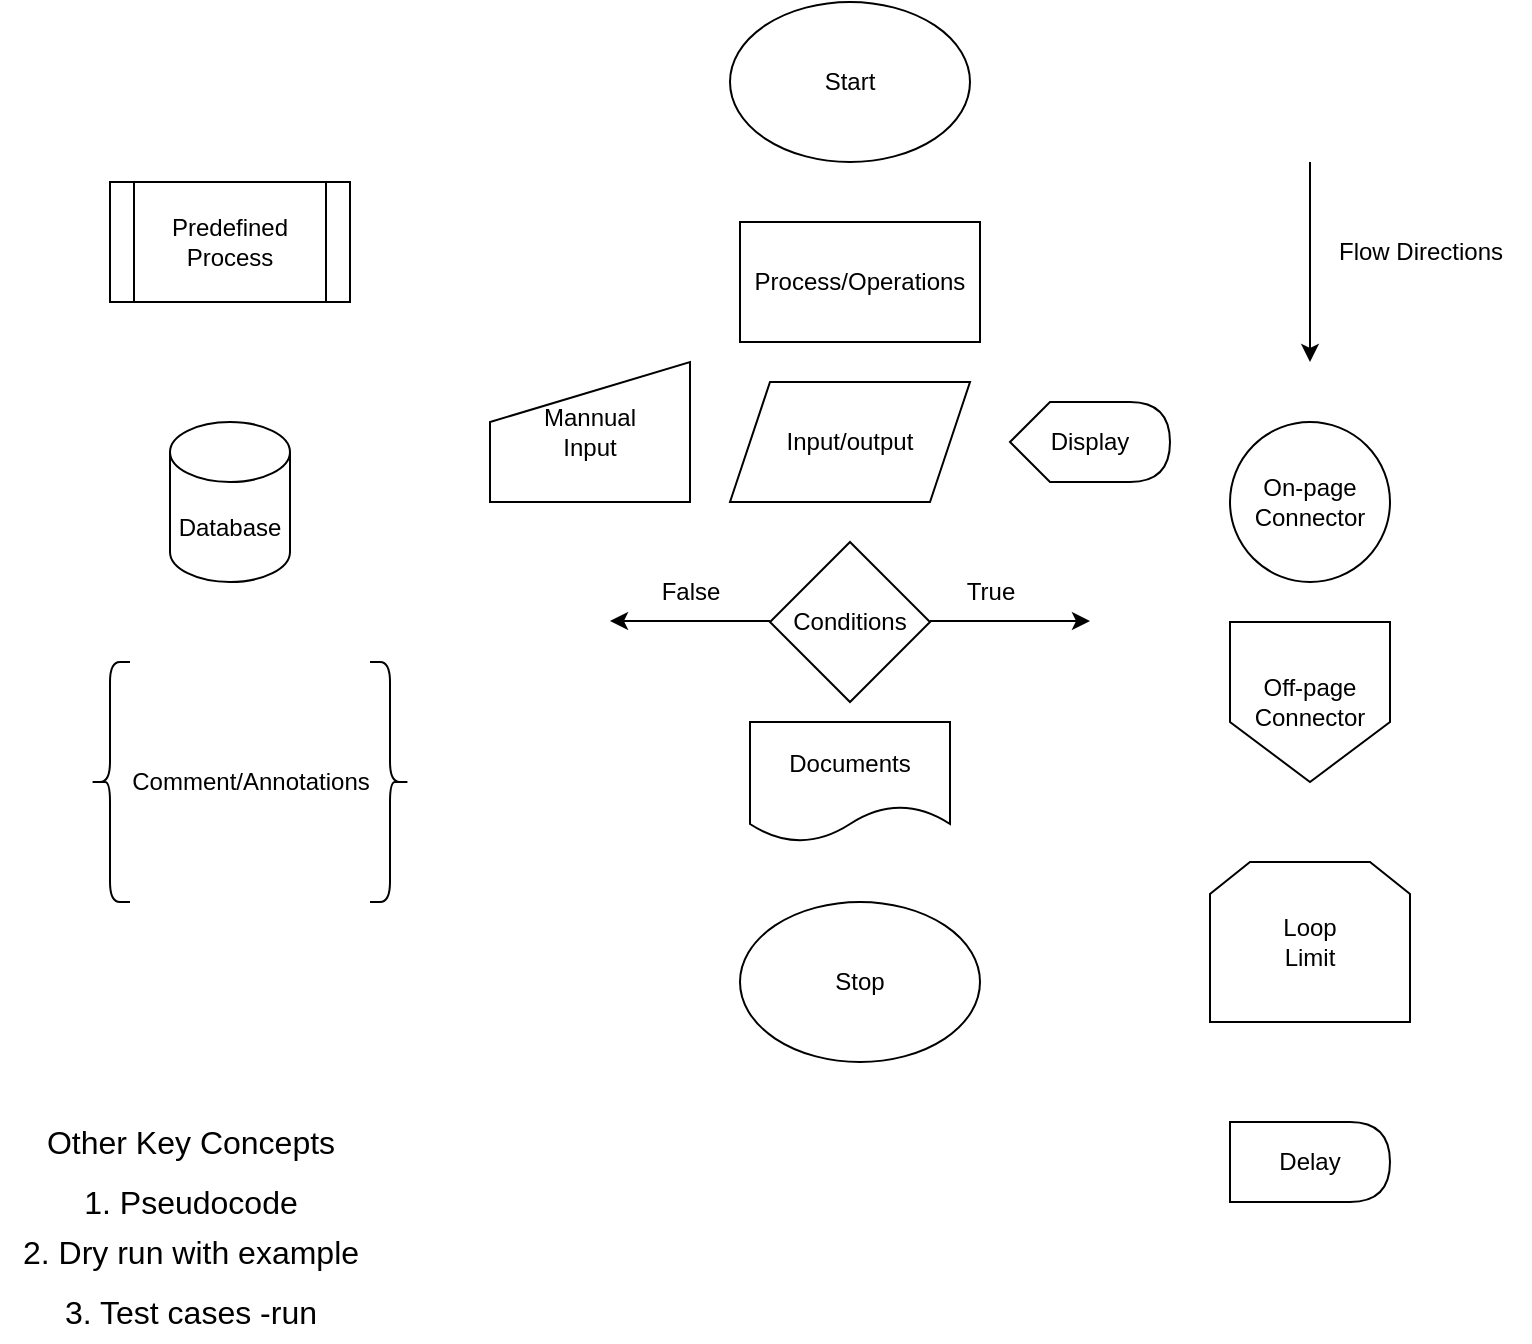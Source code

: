 <mxfile>
    <diagram id="4XOnpj_o1mbHZoUVUBhV" name="Page-1">
        <mxGraphModel dx="2004" dy="540" grid="1" gridSize="10" guides="1" tooltips="1" connect="1" arrows="1" fold="1" page="1" pageScale="1" pageWidth="850" pageHeight="1100" math="0" shadow="0">
            <root>
                <mxCell id="0"/>
                <mxCell id="1" parent="0"/>
                <mxCell id="2" value="Stop" style="ellipse;whiteSpace=wrap;html=1;" vertex="1" parent="1">
                    <mxGeometry x="365" y="460" width="120" height="80" as="geometry"/>
                </mxCell>
                <mxCell id="3" value="Start" style="ellipse;whiteSpace=wrap;html=1;" vertex="1" parent="1">
                    <mxGeometry x="360" y="10" width="120" height="80" as="geometry"/>
                </mxCell>
                <mxCell id="4" value="Process/Operations" style="rounded=0;whiteSpace=wrap;html=1;" vertex="1" parent="1">
                    <mxGeometry x="365" y="120" width="120" height="60" as="geometry"/>
                </mxCell>
                <mxCell id="5" value="Input/output" style="shape=parallelogram;perimeter=parallelogramPerimeter;whiteSpace=wrap;html=1;fixedSize=1;" vertex="1" parent="1">
                    <mxGeometry x="360" y="200" width="120" height="60" as="geometry"/>
                </mxCell>
                <mxCell id="6" value="Conditions" style="rhombus;whiteSpace=wrap;html=1;" vertex="1" parent="1">
                    <mxGeometry x="380" y="280" width="80" height="80" as="geometry"/>
                </mxCell>
                <mxCell id="7" value="" style="endArrow=classic;html=1;" edge="1" parent="1">
                    <mxGeometry width="50" height="50" relative="1" as="geometry">
                        <mxPoint x="460" y="319.5" as="sourcePoint"/>
                        <mxPoint x="540" y="319.5" as="targetPoint"/>
                        <Array as="points">
                            <mxPoint x="500" y="319.5"/>
                        </Array>
                    </mxGeometry>
                </mxCell>
                <mxCell id="8" value="" style="endArrow=classic;html=1;" edge="1" parent="1">
                    <mxGeometry width="50" height="50" relative="1" as="geometry">
                        <mxPoint x="380" y="319.5" as="sourcePoint"/>
                        <mxPoint x="300" y="319.5" as="targetPoint"/>
                    </mxGeometry>
                </mxCell>
                <mxCell id="9" value="True" style="text;html=1;align=center;verticalAlign=middle;resizable=0;points=[];autosize=1;strokeColor=none;fillColor=none;" vertex="1" parent="1">
                    <mxGeometry x="465" y="290" width="50" height="30" as="geometry"/>
                </mxCell>
                <mxCell id="10" value="False" style="text;html=1;align=center;verticalAlign=middle;resizable=0;points=[];autosize=1;strokeColor=none;fillColor=none;" vertex="1" parent="1">
                    <mxGeometry x="315" y="290" width="50" height="30" as="geometry"/>
                </mxCell>
                <mxCell id="11" value="" style="shape=curlyBracket;whiteSpace=wrap;html=1;rounded=1;labelPosition=left;verticalLabelPosition=middle;align=right;verticalAlign=middle;" vertex="1" parent="1">
                    <mxGeometry x="40" y="340" width="20" height="120" as="geometry"/>
                </mxCell>
                <mxCell id="12" value="" style="shape=curlyBracket;whiteSpace=wrap;html=1;rounded=1;flipH=1;labelPosition=right;verticalLabelPosition=middle;align=left;verticalAlign=middle;" vertex="1" parent="1">
                    <mxGeometry x="180" y="340" width="20" height="120" as="geometry"/>
                </mxCell>
                <mxCell id="13" value="Comment/Annotations" style="text;html=1;align=center;verticalAlign=middle;resizable=0;points=[];autosize=1;strokeColor=none;fillColor=none;" vertex="1" parent="1">
                    <mxGeometry x="50" y="385" width="140" height="30" as="geometry"/>
                </mxCell>
                <mxCell id="15" value="Documents" style="shape=document;whiteSpace=wrap;html=1;boundedLbl=1;" vertex="1" parent="1">
                    <mxGeometry x="370" y="370" width="100" height="60" as="geometry"/>
                </mxCell>
                <mxCell id="16" value="Database" style="shape=cylinder3;whiteSpace=wrap;html=1;boundedLbl=1;backgroundOutline=1;size=15;" vertex="1" parent="1">
                    <mxGeometry x="80" y="220" width="60" height="80" as="geometry"/>
                </mxCell>
                <mxCell id="17" value="" style="endArrow=classic;html=1;" edge="1" parent="1">
                    <mxGeometry width="50" height="50" relative="1" as="geometry">
                        <mxPoint x="650" y="90" as="sourcePoint"/>
                        <mxPoint x="650" y="190" as="targetPoint"/>
                    </mxGeometry>
                </mxCell>
                <mxCell id="18" value="Flow Directions" style="text;html=1;align=center;verticalAlign=middle;resizable=0;points=[];autosize=1;strokeColor=none;fillColor=none;" vertex="1" parent="1">
                    <mxGeometry x="650" y="120" width="110" height="30" as="geometry"/>
                </mxCell>
                <mxCell id="19" value="Predefined&lt;br&gt;Process" style="shape=process;whiteSpace=wrap;html=1;backgroundOutline=1;" vertex="1" parent="1">
                    <mxGeometry x="50" y="100" width="120" height="60" as="geometry"/>
                </mxCell>
                <mxCell id="20" value="On-page&lt;br&gt;Connector" style="ellipse;whiteSpace=wrap;html=1;aspect=fixed;" vertex="1" parent="1">
                    <mxGeometry x="610" y="220" width="80" height="80" as="geometry"/>
                </mxCell>
                <mxCell id="21" value="Off-page&lt;br&gt;Connector" style="shape=offPageConnector;whiteSpace=wrap;html=1;" vertex="1" parent="1">
                    <mxGeometry x="610" y="320" width="80" height="80" as="geometry"/>
                </mxCell>
                <mxCell id="22" value="Mannual&lt;br&gt;Input" style="shape=manualInput;whiteSpace=wrap;html=1;" vertex="1" parent="1">
                    <mxGeometry x="240" y="190" width="100" height="70" as="geometry"/>
                </mxCell>
                <mxCell id="23" value="Loop&lt;br&gt;Limit" style="shape=loopLimit;whiteSpace=wrap;html=1;" vertex="1" parent="1">
                    <mxGeometry x="600" y="440" width="100" height="80" as="geometry"/>
                </mxCell>
                <mxCell id="24" value="Delay" style="shape=delay;whiteSpace=wrap;html=1;" vertex="1" parent="1">
                    <mxGeometry x="610" y="570" width="80" height="40" as="geometry"/>
                </mxCell>
                <mxCell id="25" value="Display" style="shape=display;whiteSpace=wrap;html=1;" vertex="1" parent="1">
                    <mxGeometry x="500" y="210" width="80" height="40" as="geometry"/>
                </mxCell>
                <mxCell id="26" value="&lt;font style=&quot;font-size: 16px;&quot;&gt;Other Key Concepts&lt;/font&gt;" style="text;html=1;align=center;verticalAlign=middle;resizable=0;points=[];autosize=1;strokeColor=none;fillColor=none;" vertex="1" parent="1">
                    <mxGeometry x="5" y="565" width="170" height="30" as="geometry"/>
                </mxCell>
                <mxCell id="27" value="1. Pseudocode" style="text;html=1;align=center;verticalAlign=middle;resizable=0;points=[];autosize=1;strokeColor=none;fillColor=none;fontSize=16;" vertex="1" parent="1">
                    <mxGeometry x="25" y="595" width="130" height="30" as="geometry"/>
                </mxCell>
                <mxCell id="28" value="2. Dry run with example" style="text;html=1;align=center;verticalAlign=middle;resizable=0;points=[];autosize=1;strokeColor=none;fillColor=none;fontSize=16;" vertex="1" parent="1">
                    <mxGeometry x="-5" y="620" width="190" height="30" as="geometry"/>
                </mxCell>
                <mxCell id="29" value="3. Test cases -run" style="text;html=1;align=center;verticalAlign=middle;resizable=0;points=[];autosize=1;strokeColor=none;fillColor=none;fontSize=16;" vertex="1" parent="1">
                    <mxGeometry x="15" y="650" width="150" height="30" as="geometry"/>
                </mxCell>
            </root>
        </mxGraphModel>
    </diagram>
</mxfile>